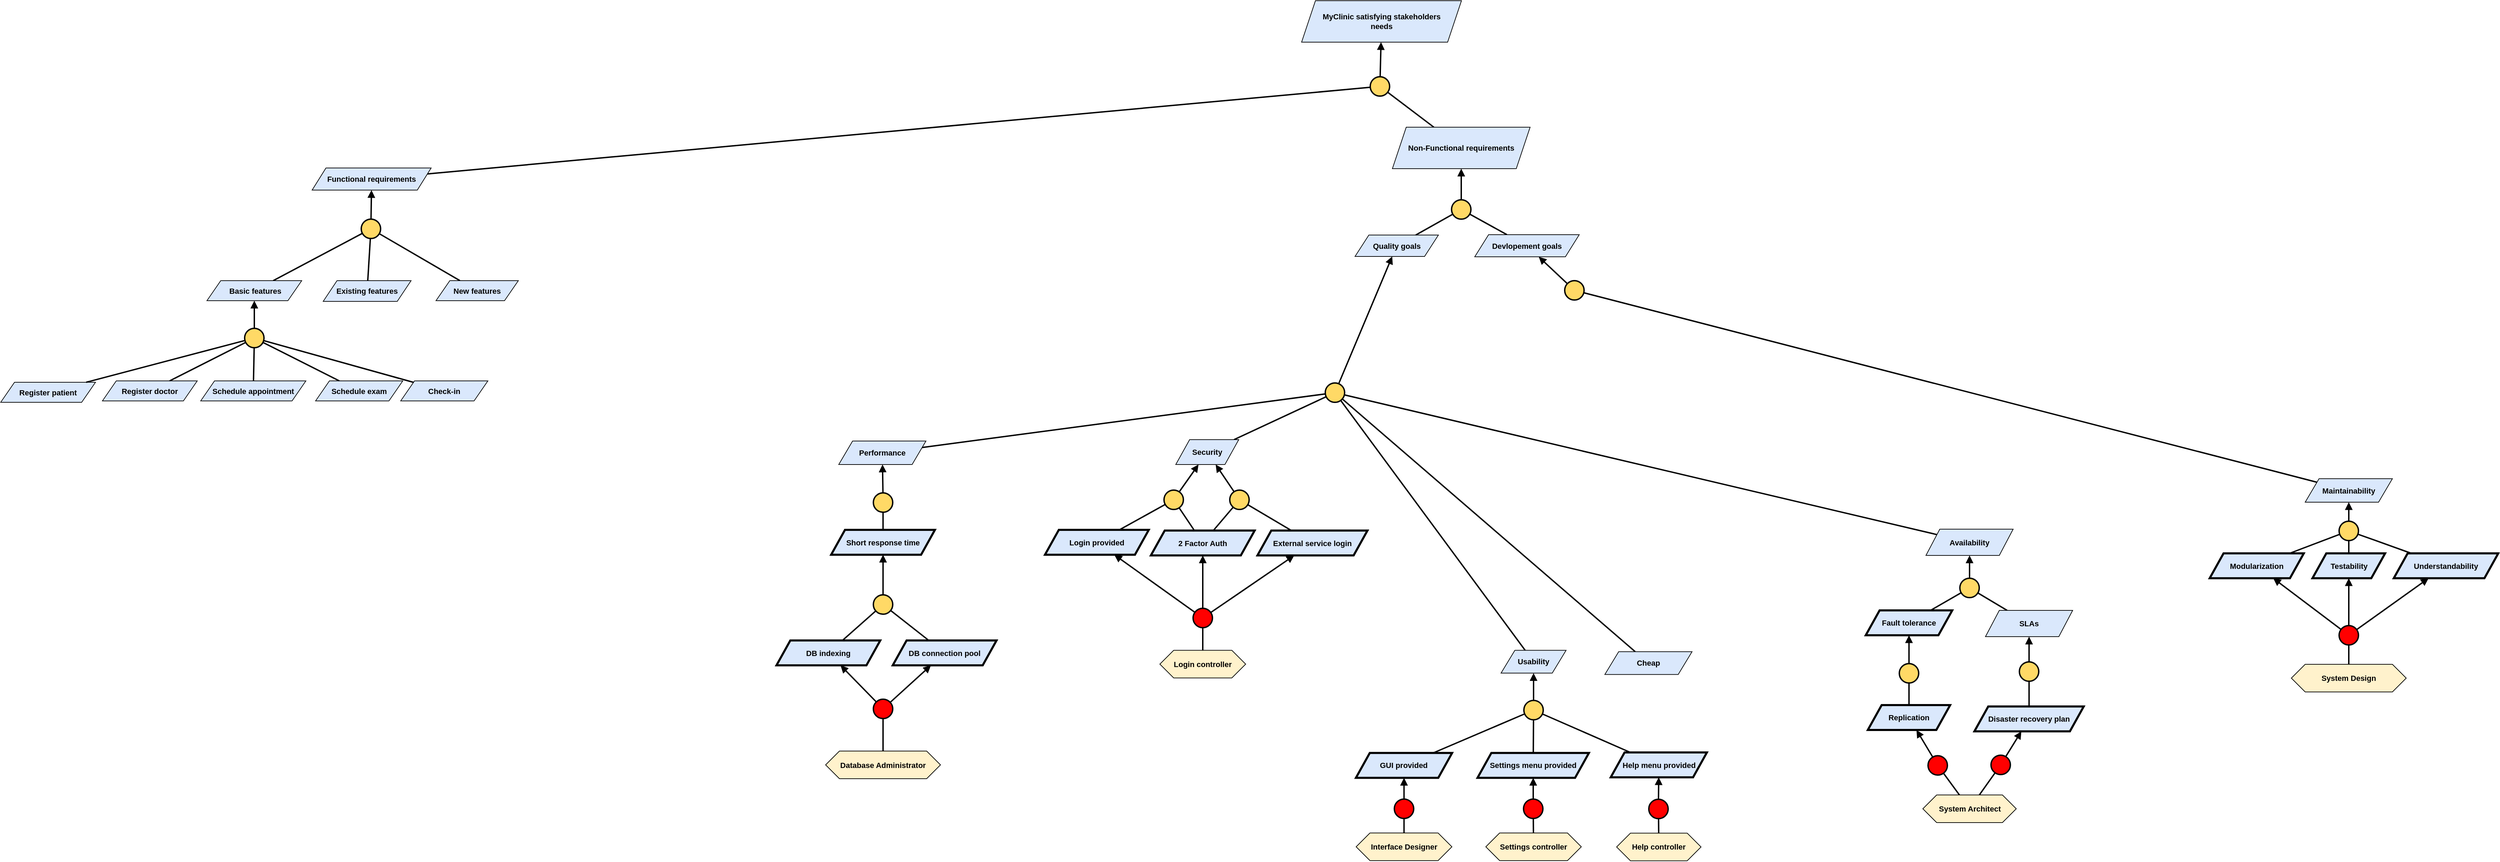 <mxfile version="24.2.5" type="github">
  <diagram name="Page-1" id="boOQu0blXiEXMvREqvY-">
    <mxGraphModel dx="5597" dy="2046" grid="0" gridSize="10" guides="1" tooltips="1" connect="1" arrows="1" fold="1" page="0" pageScale="1" pageWidth="827" pageHeight="1169" math="0" shadow="0">
      <root>
        <mxCell id="0" />
        <mxCell id="1" parent="0" />
        <mxCell id="hhZgl5cuM9jdRTXyqVL1-1" value="&lt;b&gt;MyClinic satisfying stakeholders&lt;/b&gt;&lt;div&gt;&lt;b&gt;needs&lt;/b&gt;&lt;/div&gt;" style="shape=parallelogram;perimeter=parallelogramPerimeter;whiteSpace=wrap;html=1;fixedSize=1;fillColor=#dae8fc;strokeColor=#000000;fontFamily=Helvetica;fontSize=11;fontColor=default;labelBackgroundColor=none;" vertex="1" parent="1">
          <mxGeometry x="-91.19" y="225" width="231" height="60" as="geometry" />
        </mxCell>
        <mxCell id="hhZgl5cuM9jdRTXyqVL1-2" style="edgeStyle=none;rounded=0;orthogonalLoop=1;jettySize=auto;html=1;strokeColor=default;strokeWidth=2;align=center;verticalAlign=middle;fontFamily=Helvetica;fontSize=11;fontColor=default;labelBackgroundColor=default;endArrow=none;endFill=0;" edge="1" parent="1" source="hhZgl5cuM9jdRTXyqVL1-7" target="hhZgl5cuM9jdRTXyqVL1-3">
          <mxGeometry relative="1" as="geometry">
            <mxPoint x="109.101" y="403" as="sourcePoint" />
          </mxGeometry>
        </mxCell>
        <mxCell id="hhZgl5cuM9jdRTXyqVL1-3" value="" style="ellipse;whiteSpace=wrap;html=1;aspect=fixed;fillColor=#FFD966;strokeWidth=2;fontFamily=Helvetica;fontSize=11;fontColor=default;labelBackgroundColor=default;" vertex="1" parent="1">
          <mxGeometry x="8.0" y="335" width="28" height="28" as="geometry" />
        </mxCell>
        <mxCell id="hhZgl5cuM9jdRTXyqVL1-4" value="" style="endArrow=block;html=1;rounded=0;endFill=1;strokeWidth=2;strokeColor=default;align=center;verticalAlign=middle;fontFamily=Helvetica;fontSize=11;fontColor=default;labelBackgroundColor=default;" edge="1" parent="1" source="hhZgl5cuM9jdRTXyqVL1-3" target="hhZgl5cuM9jdRTXyqVL1-1">
          <mxGeometry width="50" height="50" relative="1" as="geometry">
            <mxPoint x="26.305" y="340.972" as="sourcePoint" />
            <mxPoint x="8.731" y="290.0" as="targetPoint" />
          </mxGeometry>
        </mxCell>
        <mxCell id="hhZgl5cuM9jdRTXyqVL1-5" value="" style="endArrow=none;html=1;rounded=0;strokeWidth=2;strokeColor=default;align=center;verticalAlign=middle;fontFamily=Helvetica;fontSize=11;fontColor=default;labelBackgroundColor=default;" edge="1" parent="1" source="hhZgl5cuM9jdRTXyqVL1-6" target="hhZgl5cuM9jdRTXyqVL1-3">
          <mxGeometry width="50" height="50" relative="1" as="geometry">
            <mxPoint x="-85.021" y="403" as="sourcePoint" />
            <mxPoint x="50.31" y="339" as="targetPoint" />
          </mxGeometry>
        </mxCell>
        <mxCell id="hhZgl5cuM9jdRTXyqVL1-6" value="&lt;b&gt;Functional requirements&lt;/b&gt;" style="shape=parallelogram;perimeter=parallelogramPerimeter;whiteSpace=wrap;html=1;fixedSize=1;fillColor=#dae8fc;strokeColor=#000000;fontFamily=Helvetica;fontSize=11;fontColor=default;labelBackgroundColor=none;" vertex="1" parent="1">
          <mxGeometry x="-1521" y="467" width="172" height="32" as="geometry" />
        </mxCell>
        <mxCell id="hhZgl5cuM9jdRTXyqVL1-7" value="&lt;b&gt;Non-Functional requirements&lt;/b&gt;" style="shape=parallelogram;perimeter=parallelogramPerimeter;whiteSpace=wrap;html=1;fixedSize=1;fillColor=#dae8fc;strokeColor=#000000;fontFamily=Helvetica;fontSize=11;fontColor=default;labelBackgroundColor=none;" vertex="1" parent="1">
          <mxGeometry x="40" y="408" width="199" height="60" as="geometry" />
        </mxCell>
        <mxCell id="hhZgl5cuM9jdRTXyqVL1-8" style="edgeStyle=none;rounded=0;orthogonalLoop=1;jettySize=auto;html=1;strokeColor=default;strokeWidth=2;align=center;verticalAlign=middle;fontFamily=Helvetica;fontSize=11;fontColor=default;labelBackgroundColor=default;endArrow=none;endFill=0;" edge="1" parent="1" source="hhZgl5cuM9jdRTXyqVL1-9" target="hhZgl5cuM9jdRTXyqVL1-16">
          <mxGeometry relative="1" as="geometry" />
        </mxCell>
        <mxCell id="hhZgl5cuM9jdRTXyqVL1-9" value="&lt;b&gt;Security&lt;/b&gt;" style="shape=parallelogram;perimeter=parallelogramPerimeter;whiteSpace=wrap;html=1;fixedSize=1;fillColor=#dae8fc;strokeColor=#000000;fontFamily=Helvetica;fontSize=11;fontColor=default;labelBackgroundColor=none;" vertex="1" parent="1">
          <mxGeometry x="-273" y="860" width="91" height="36" as="geometry" />
        </mxCell>
        <mxCell id="hhZgl5cuM9jdRTXyqVL1-10" style="edgeStyle=none;rounded=0;orthogonalLoop=1;jettySize=auto;html=1;strokeColor=default;strokeWidth=2;align=center;verticalAlign=middle;fontFamily=Helvetica;fontSize=11;fontColor=default;labelBackgroundColor=default;endArrow=none;endFill=0;" edge="1" parent="1" source="hhZgl5cuM9jdRTXyqVL1-11" target="hhZgl5cuM9jdRTXyqVL1-16">
          <mxGeometry relative="1" as="geometry" />
        </mxCell>
        <mxCell id="hhZgl5cuM9jdRTXyqVL1-11" value="&lt;b&gt;Performance&lt;/b&gt;" style="shape=parallelogram;perimeter=parallelogramPerimeter;whiteSpace=wrap;html=1;fixedSize=1;fillColor=#dae8fc;strokeColor=#000000;fontFamily=Helvetica;fontSize=11;fontColor=default;labelBackgroundColor=none;" vertex="1" parent="1">
          <mxGeometry x="-760" y="862" width="126" height="34" as="geometry" />
        </mxCell>
        <mxCell id="hhZgl5cuM9jdRTXyqVL1-12" style="edgeStyle=none;rounded=0;orthogonalLoop=1;jettySize=auto;html=1;strokeColor=default;strokeWidth=2;align=center;verticalAlign=middle;fontFamily=Helvetica;fontSize=11;fontColor=default;labelBackgroundColor=default;endArrow=none;endFill=0;" edge="1" parent="1" source="hhZgl5cuM9jdRTXyqVL1-13" target="hhZgl5cuM9jdRTXyqVL1-16">
          <mxGeometry relative="1" as="geometry" />
        </mxCell>
        <mxCell id="hhZgl5cuM9jdRTXyqVL1-13" value="&lt;b&gt;Usability&lt;/b&gt;" style="shape=parallelogram;perimeter=parallelogramPerimeter;whiteSpace=wrap;html=1;fixedSize=1;fillColor=#dae8fc;strokeColor=#000000;fontFamily=Helvetica;fontSize=11;fontColor=default;labelBackgroundColor=none;" vertex="1" parent="1">
          <mxGeometry x="197" y="1164.75" width="94" height="33" as="geometry" />
        </mxCell>
        <mxCell id="hhZgl5cuM9jdRTXyqVL1-14" value="&lt;b&gt;Availability&lt;/b&gt;" style="shape=parallelogram;perimeter=parallelogramPerimeter;whiteSpace=wrap;html=1;fixedSize=1;fillColor=#dae8fc;strokeColor=#000000;fontFamily=Helvetica;fontSize=11;fontColor=default;labelBackgroundColor=none;" vertex="1" parent="1">
          <mxGeometry x="811" y="989.5" width="126" height="38" as="geometry" />
        </mxCell>
        <mxCell id="hhZgl5cuM9jdRTXyqVL1-15" style="edgeStyle=none;rounded=0;orthogonalLoop=1;jettySize=auto;html=1;strokeColor=default;strokeWidth=2;align=center;verticalAlign=middle;fontFamily=Helvetica;fontSize=11;fontColor=default;labelBackgroundColor=default;endArrow=none;endFill=0;" edge="1" parent="1" source="hhZgl5cuM9jdRTXyqVL1-16" target="hhZgl5cuM9jdRTXyqVL1-61">
          <mxGeometry relative="1" as="geometry" />
        </mxCell>
        <mxCell id="hhZgl5cuM9jdRTXyqVL1-16" value="" style="ellipse;whiteSpace=wrap;html=1;aspect=fixed;fillColor=#FFD966;strokeWidth=2;fontFamily=Helvetica;fontSize=11;fontColor=default;labelBackgroundColor=default;" vertex="1" parent="1">
          <mxGeometry x="-57" y="778" width="28" height="28" as="geometry" />
        </mxCell>
        <mxCell id="hhZgl5cuM9jdRTXyqVL1-17" value="" style="endArrow=block;html=1;rounded=0;endFill=1;strokeWidth=2;strokeColor=default;align=center;verticalAlign=middle;fontFamily=Helvetica;fontSize=11;fontColor=default;labelBackgroundColor=default;" edge="1" parent="1" source="hhZgl5cuM9jdRTXyqVL1-16" target="hhZgl5cuM9jdRTXyqVL1-19">
          <mxGeometry width="50" height="50" relative="1" as="geometry">
            <mxPoint x="-40.005" y="839.972" as="sourcePoint" />
            <mxPoint x="-40.481" y="715" as="targetPoint" />
          </mxGeometry>
        </mxCell>
        <mxCell id="hhZgl5cuM9jdRTXyqVL1-18" value="" style="endArrow=none;html=1;rounded=0;strokeWidth=2;strokeColor=default;align=center;verticalAlign=middle;fontFamily=Helvetica;fontSize=11;fontColor=default;labelBackgroundColor=default;" edge="1" parent="1" source="hhZgl5cuM9jdRTXyqVL1-14" target="hhZgl5cuM9jdRTXyqVL1-16">
          <mxGeometry width="50" height="50" relative="1" as="geometry">
            <mxPoint x="-238" y="826" as="sourcePoint" />
            <mxPoint x="-16" y="838" as="targetPoint" />
            <Array as="points" />
          </mxGeometry>
        </mxCell>
        <mxCell id="hhZgl5cuM9jdRTXyqVL1-19" value="&lt;b&gt;Quality goals&lt;/b&gt;" style="shape=parallelogram;perimeter=parallelogramPerimeter;whiteSpace=wrap;html=1;fixedSize=1;fillColor=#dae8fc;strokeColor=#000000;fontFamily=Helvetica;fontSize=11;fontColor=default;labelBackgroundColor=none;" vertex="1" parent="1">
          <mxGeometry x="-14" y="564" width="120.5" height="31" as="geometry" />
        </mxCell>
        <mxCell id="hhZgl5cuM9jdRTXyqVL1-20" style="edgeStyle=none;rounded=0;orthogonalLoop=1;jettySize=auto;html=1;strokeColor=default;strokeWidth=2;align=center;verticalAlign=middle;fontFamily=Helvetica;fontSize=11;fontColor=default;labelBackgroundColor=default;endArrow=none;endFill=0;" edge="1" parent="1" source="hhZgl5cuM9jdRTXyqVL1-21" target="hhZgl5cuM9jdRTXyqVL1-24">
          <mxGeometry relative="1" as="geometry" />
        </mxCell>
        <mxCell id="hhZgl5cuM9jdRTXyqVL1-21" value="" style="ellipse;whiteSpace=wrap;html=1;aspect=fixed;fillColor=#FFD966;strokeWidth=2;fontFamily=Helvetica;fontSize=11;fontColor=default;labelBackgroundColor=default;" vertex="1" parent="1">
          <mxGeometry x="125.5" y="513" width="28" height="28" as="geometry" />
        </mxCell>
        <mxCell id="hhZgl5cuM9jdRTXyqVL1-22" value="" style="endArrow=block;html=1;rounded=0;endFill=1;strokeWidth=2;strokeColor=default;align=center;verticalAlign=middle;fontFamily=Helvetica;fontSize=11;fontColor=default;labelBackgroundColor=default;" edge="1" parent="1" source="hhZgl5cuM9jdRTXyqVL1-21" target="hhZgl5cuM9jdRTXyqVL1-7">
          <mxGeometry width="50" height="50" relative="1" as="geometry">
            <mxPoint x="159.995" y="569.972" as="sourcePoint" />
            <mxPoint x="156" y="525" as="targetPoint" />
          </mxGeometry>
        </mxCell>
        <mxCell id="hhZgl5cuM9jdRTXyqVL1-23" value="" style="endArrow=none;html=1;rounded=0;strokeWidth=2;strokeColor=default;align=center;verticalAlign=middle;fontFamily=Helvetica;fontSize=11;fontColor=default;labelBackgroundColor=default;" edge="1" parent="1" source="hhZgl5cuM9jdRTXyqVL1-19" target="hhZgl5cuM9jdRTXyqVL1-21">
          <mxGeometry width="50" height="50" relative="1" as="geometry">
            <mxPoint x="159" y="632" as="sourcePoint" />
            <mxPoint x="184" y="568" as="targetPoint" />
          </mxGeometry>
        </mxCell>
        <mxCell id="hhZgl5cuM9jdRTXyqVL1-24" value="&lt;b&gt;Devlopement goals&lt;/b&gt;" style="shape=parallelogram;perimeter=parallelogramPerimeter;whiteSpace=wrap;html=1;fixedSize=1;fillColor=#dae8fc;strokeColor=#000000;fontFamily=Helvetica;fontSize=11;fontColor=default;labelBackgroundColor=none;" vertex="1" parent="1">
          <mxGeometry x="159" y="563.5" width="151" height="32" as="geometry" />
        </mxCell>
        <mxCell id="hhZgl5cuM9jdRTXyqVL1-25" style="edgeStyle=none;rounded=0;orthogonalLoop=1;jettySize=auto;html=1;strokeColor=default;strokeWidth=2;align=center;verticalAlign=middle;fontFamily=Helvetica;fontSize=11;fontColor=default;labelBackgroundColor=default;endArrow=none;endFill=0;" edge="1" parent="1" source="hhZgl5cuM9jdRTXyqVL1-27" target="hhZgl5cuM9jdRTXyqVL1-31">
          <mxGeometry relative="1" as="geometry" />
        </mxCell>
        <mxCell id="hhZgl5cuM9jdRTXyqVL1-26" style="edgeStyle=none;rounded=0;orthogonalLoop=1;jettySize=auto;html=1;strokeColor=default;strokeWidth=2;align=center;verticalAlign=middle;fontFamily=Helvetica;fontSize=11;fontColor=default;labelBackgroundColor=default;endArrow=none;endFill=0;" edge="1" parent="1" source="hhZgl5cuM9jdRTXyqVL1-27" target="hhZgl5cuM9jdRTXyqVL1-32">
          <mxGeometry relative="1" as="geometry" />
        </mxCell>
        <mxCell id="hhZgl5cuM9jdRTXyqVL1-27" value="" style="ellipse;whiteSpace=wrap;html=1;aspect=fixed;fillColor=#FFD966;strokeWidth=2;fontFamily=Helvetica;fontSize=11;fontColor=default;labelBackgroundColor=default;" vertex="1" parent="1">
          <mxGeometry x="-1450" y="541" width="28" height="28" as="geometry" />
        </mxCell>
        <mxCell id="hhZgl5cuM9jdRTXyqVL1-28" value="" style="endArrow=block;html=1;rounded=0;endFill=1;strokeWidth=2;strokeColor=default;align=center;verticalAlign=middle;fontFamily=Helvetica;fontSize=11;fontColor=default;labelBackgroundColor=default;" edge="1" parent="1" source="hhZgl5cuM9jdRTXyqVL1-27" target="hhZgl5cuM9jdRTXyqVL1-6">
          <mxGeometry width="50" height="50" relative="1" as="geometry">
            <mxPoint x="-1290.035" y="728.972" as="sourcePoint" />
            <mxPoint x="-1648.999" y="620" as="targetPoint" />
          </mxGeometry>
        </mxCell>
        <mxCell id="hhZgl5cuM9jdRTXyqVL1-29" value="" style="endArrow=none;html=1;rounded=0;strokeWidth=2;strokeColor=default;align=center;verticalAlign=middle;fontFamily=Helvetica;fontSize=11;fontColor=default;labelBackgroundColor=default;" edge="1" parent="1" source="hhZgl5cuM9jdRTXyqVL1-30" target="hhZgl5cuM9jdRTXyqVL1-27">
          <mxGeometry width="50" height="50" relative="1" as="geometry">
            <mxPoint x="-1292.03" y="706" as="sourcePoint" />
            <mxPoint x="-1267.03" y="642" as="targetPoint" />
          </mxGeometry>
        </mxCell>
        <mxCell id="hhZgl5cuM9jdRTXyqVL1-30" value="&lt;b&gt;&amp;nbsp;Basic features&lt;/b&gt;" style="shape=parallelogram;perimeter=parallelogramPerimeter;whiteSpace=wrap;html=1;fixedSize=1;fillColor=#dae8fc;strokeColor=#000000;fontFamily=Helvetica;fontSize=11;fontColor=default;labelBackgroundColor=none;" vertex="1" parent="1">
          <mxGeometry x="-1673" y="630" width="137" height="29" as="geometry" />
        </mxCell>
        <mxCell id="hhZgl5cuM9jdRTXyqVL1-31" value="&lt;b&gt;Existing&amp;nbsp;&lt;/b&gt;&lt;b&gt;features&lt;/b&gt;" style="shape=parallelogram;perimeter=parallelogramPerimeter;whiteSpace=wrap;html=1;fixedSize=1;fillColor=#dae8fc;strokeColor=#000000;fontFamily=Helvetica;fontSize=11;fontColor=default;labelBackgroundColor=none;" vertex="1" parent="1">
          <mxGeometry x="-1505" y="630" width="127" height="30" as="geometry" />
        </mxCell>
        <mxCell id="hhZgl5cuM9jdRTXyqVL1-32" value="&lt;b&gt;New&amp;nbsp;&lt;/b&gt;&lt;b&gt;features&lt;/b&gt;" style="shape=parallelogram;perimeter=parallelogramPerimeter;whiteSpace=wrap;html=1;fixedSize=1;fillColor=#dae8fc;strokeColor=#000000;fontFamily=Helvetica;fontSize=11;fontColor=default;labelBackgroundColor=none;" vertex="1" parent="1">
          <mxGeometry x="-1342" y="630" width="119" height="29" as="geometry" />
        </mxCell>
        <mxCell id="hhZgl5cuM9jdRTXyqVL1-33" value="&lt;b&gt;Fault tolerance&lt;/b&gt;" style="shape=parallelogram;perimeter=parallelogramPerimeter;whiteSpace=wrap;html=1;fixedSize=1;fillColor=#dae8fc;strokeColor=#000000;strokeWidth=3;fontFamily=Helvetica;fontSize=11;fontColor=default;labelBackgroundColor=none;" vertex="1" parent="1">
          <mxGeometry x="724" y="1107" width="125" height="36" as="geometry" />
        </mxCell>
        <mxCell id="hhZgl5cuM9jdRTXyqVL1-34" style="edgeStyle=none;rounded=0;orthogonalLoop=1;jettySize=auto;html=1;strokeColor=default;strokeWidth=2;align=center;verticalAlign=middle;fontFamily=Helvetica;fontSize=11;fontColor=default;labelBackgroundColor=default;endArrow=none;endFill=0;" edge="1" parent="1" source="hhZgl5cuM9jdRTXyqVL1-35" target="hhZgl5cuM9jdRTXyqVL1-95">
          <mxGeometry relative="1" as="geometry" />
        </mxCell>
        <mxCell id="hhZgl5cuM9jdRTXyqVL1-35" value="" style="ellipse;whiteSpace=wrap;html=1;aspect=fixed;fillColor=#FFD966;strokeWidth=2;fontFamily=Helvetica;fontSize=11;fontColor=default;labelBackgroundColor=default;" vertex="1" parent="1">
          <mxGeometry x="860" y="1060.5" width="28" height="28" as="geometry" />
        </mxCell>
        <mxCell id="hhZgl5cuM9jdRTXyqVL1-36" value="" style="endArrow=block;html=1;rounded=0;endFill=1;strokeWidth=2;strokeColor=default;align=center;verticalAlign=middle;fontFamily=Helvetica;fontSize=11;fontColor=default;labelBackgroundColor=default;" edge="1" parent="1" source="hhZgl5cuM9jdRTXyqVL1-35" target="hhZgl5cuM9jdRTXyqVL1-14">
          <mxGeometry width="50" height="50" relative="1" as="geometry">
            <mxPoint x="868.495" y="1133.472" as="sourcePoint" />
            <mxPoint x="814.5" y="1024.5" as="targetPoint" />
          </mxGeometry>
        </mxCell>
        <mxCell id="hhZgl5cuM9jdRTXyqVL1-37" value="" style="endArrow=none;html=1;rounded=0;strokeWidth=2;strokeColor=default;align=center;verticalAlign=middle;fontFamily=Helvetica;fontSize=11;fontColor=default;labelBackgroundColor=default;" edge="1" parent="1" source="hhZgl5cuM9jdRTXyqVL1-33" target="hhZgl5cuM9jdRTXyqVL1-35">
          <mxGeometry width="50" height="50" relative="1" as="geometry">
            <mxPoint x="877.5" y="1195.5" as="sourcePoint" />
            <mxPoint x="902.5" y="1131.5" as="targetPoint" />
          </mxGeometry>
        </mxCell>
        <mxCell id="hhZgl5cuM9jdRTXyqVL1-38" value="&lt;b&gt;GUI provided&lt;/b&gt;" style="shape=parallelogram;perimeter=parallelogramPerimeter;whiteSpace=wrap;html=1;fixedSize=1;fillColor=#dae8fc;strokeColor=#000000;strokeWidth=3;fontFamily=Helvetica;fontSize=11;fontColor=default;labelBackgroundColor=none;" vertex="1" parent="1">
          <mxGeometry x="-12.69" y="1313.25" width="139" height="36" as="geometry" />
        </mxCell>
        <mxCell id="hhZgl5cuM9jdRTXyqVL1-39" style="edgeStyle=none;rounded=0;orthogonalLoop=1;jettySize=auto;html=1;strokeColor=default;strokeWidth=2;align=center;verticalAlign=middle;fontFamily=Helvetica;fontSize=11;fontColor=default;labelBackgroundColor=default;endArrow=none;endFill=0;" edge="1" parent="1" source="hhZgl5cuM9jdRTXyqVL1-40" target="hhZgl5cuM9jdRTXyqVL1-43">
          <mxGeometry relative="1" as="geometry" />
        </mxCell>
        <mxCell id="hhZgl5cuM9jdRTXyqVL1-40" value="" style="ellipse;whiteSpace=wrap;html=1;aspect=fixed;fillColor=#FFD966;strokeWidth=2;fontFamily=Helvetica;fontSize=11;fontColor=default;labelBackgroundColor=default;" vertex="1" parent="1">
          <mxGeometry x="230" y="1237.25" width="28" height="28" as="geometry" />
        </mxCell>
        <mxCell id="hhZgl5cuM9jdRTXyqVL1-41" value="" style="endArrow=block;html=1;rounded=0;endFill=1;strokeWidth=2;strokeColor=default;align=center;verticalAlign=middle;fontFamily=Helvetica;fontSize=11;fontColor=default;labelBackgroundColor=default;" edge="1" parent="1" source="hhZgl5cuM9jdRTXyqVL1-40" target="hhZgl5cuM9jdRTXyqVL1-13">
          <mxGeometry width="50" height="50" relative="1" as="geometry">
            <mxPoint x="291.995" y="1328.222" as="sourcePoint" />
            <mxPoint x="251.0" y="1197.75" as="targetPoint" />
          </mxGeometry>
        </mxCell>
        <mxCell id="hhZgl5cuM9jdRTXyqVL1-42" value="" style="endArrow=none;html=1;rounded=0;strokeWidth=2;strokeColor=default;align=center;verticalAlign=middle;fontFamily=Helvetica;fontSize=11;fontColor=default;labelBackgroundColor=default;" edge="1" parent="1" source="hhZgl5cuM9jdRTXyqVL1-38" target="hhZgl5cuM9jdRTXyqVL1-40">
          <mxGeometry width="50" height="50" relative="1" as="geometry">
            <mxPoint x="310" y="1390.25" as="sourcePoint" />
            <mxPoint x="335" y="1326.25" as="targetPoint" />
          </mxGeometry>
        </mxCell>
        <mxCell id="hhZgl5cuM9jdRTXyqVL1-43" value="&lt;b&gt;Help menu provided&lt;/b&gt;" style="shape=parallelogram;perimeter=parallelogramPerimeter;whiteSpace=wrap;html=1;fixedSize=1;fillColor=#dae8fc;strokeColor=#000000;strokeWidth=3;fontFamily=Helvetica;fontSize=11;fontColor=default;labelBackgroundColor=none;" vertex="1" parent="1">
          <mxGeometry x="355.5" y="1312.5" width="139" height="36" as="geometry" />
        </mxCell>
        <mxCell id="hhZgl5cuM9jdRTXyqVL1-44" value="&lt;div&gt;&lt;b&gt;Interface Designer&lt;/b&gt;&lt;/div&gt;" style="shape=hexagon;perimeter=hexagonPerimeter2;whiteSpace=wrap;html=1;fixedSize=1;fillColor=#FFF2CC;fontFamily=Helvetica;fontSize=11;fontColor=default;labelBackgroundColor=none;" vertex="1" parent="1">
          <mxGeometry x="-12.38" y="1429" width="138.38" height="40" as="geometry" />
        </mxCell>
        <mxCell id="hhZgl5cuM9jdRTXyqVL1-45" value="" style="ellipse;whiteSpace=wrap;html=1;aspect=fixed;fillColor=#FF0000;strokeWidth=2;fontFamily=Helvetica;fontSize=11;fontColor=default;labelBackgroundColor=default;" vertex="1" parent="1">
          <mxGeometry x="42.81" y="1380" width="28" height="28" as="geometry" />
        </mxCell>
        <mxCell id="hhZgl5cuM9jdRTXyqVL1-46" value="" style="endArrow=block;html=1;rounded=0;endFill=1;strokeWidth=2;strokeColor=default;align=center;verticalAlign=middle;fontFamily=Helvetica;fontSize=11;fontColor=default;labelBackgroundColor=default;" edge="1" parent="1" source="hhZgl5cuM9jdRTXyqVL1-45" target="hhZgl5cuM9jdRTXyqVL1-38">
          <mxGeometry width="50" height="50" relative="1" as="geometry">
            <mxPoint x="236.455" y="1400.222" as="sourcePoint" />
            <mxPoint x="197.001" y="1352.25" as="targetPoint" />
          </mxGeometry>
        </mxCell>
        <mxCell id="hhZgl5cuM9jdRTXyqVL1-47" value="" style="endArrow=none;html=1;rounded=0;strokeWidth=2;strokeColor=default;align=center;verticalAlign=middle;fontFamily=Helvetica;fontSize=11;fontColor=default;labelBackgroundColor=default;" edge="1" parent="1" source="hhZgl5cuM9jdRTXyqVL1-44" target="hhZgl5cuM9jdRTXyqVL1-45">
          <mxGeometry width="50" height="50" relative="1" as="geometry">
            <mxPoint x="222.77" y="1462.25" as="sourcePoint" />
            <mxPoint x="247.77" y="1398.25" as="targetPoint" />
          </mxGeometry>
        </mxCell>
        <mxCell id="hhZgl5cuM9jdRTXyqVL1-48" value="&lt;b&gt;Short response time&lt;/b&gt;" style="shape=parallelogram;perimeter=parallelogramPerimeter;whiteSpace=wrap;html=1;fixedSize=1;fillColor=#dae8fc;strokeColor=#000000;strokeWidth=3;fontFamily=Helvetica;fontSize=11;fontColor=default;labelBackgroundColor=none;" vertex="1" parent="1">
          <mxGeometry x="-771" y="990.5" width="150" height="36" as="geometry" />
        </mxCell>
        <mxCell id="hhZgl5cuM9jdRTXyqVL1-49" value="" style="ellipse;whiteSpace=wrap;html=1;aspect=fixed;fillColor=#FFD966;strokeWidth=2;fontFamily=Helvetica;fontSize=11;fontColor=default;labelBackgroundColor=default;" vertex="1" parent="1">
          <mxGeometry x="-710" y="937" width="28" height="28" as="geometry" />
        </mxCell>
        <mxCell id="hhZgl5cuM9jdRTXyqVL1-50" value="" style="endArrow=block;html=1;rounded=0;endFill=1;strokeWidth=2;strokeColor=default;align=center;verticalAlign=middle;fontFamily=Helvetica;fontSize=11;fontColor=default;labelBackgroundColor=default;" edge="1" parent="1" source="hhZgl5cuM9jdRTXyqVL1-49" target="hhZgl5cuM9jdRTXyqVL1-11">
          <mxGeometry width="50" height="50" relative="1" as="geometry">
            <mxPoint x="-656.005" y="929.972" as="sourcePoint" />
            <mxPoint x="-660" y="885" as="targetPoint" />
          </mxGeometry>
        </mxCell>
        <mxCell id="hhZgl5cuM9jdRTXyqVL1-51" value="" style="endArrow=none;html=1;rounded=0;strokeWidth=2;strokeColor=default;align=center;verticalAlign=middle;fontFamily=Helvetica;fontSize=11;fontColor=default;labelBackgroundColor=default;" edge="1" parent="1" source="hhZgl5cuM9jdRTXyqVL1-48" target="hhZgl5cuM9jdRTXyqVL1-49">
          <mxGeometry width="50" height="50" relative="1" as="geometry">
            <mxPoint x="-657" y="992" as="sourcePoint" />
            <mxPoint x="-632" y="928" as="targetPoint" />
          </mxGeometry>
        </mxCell>
        <mxCell id="hhZgl5cuM9jdRTXyqVL1-52" value="&lt;b&gt;DB indexing&lt;/b&gt;" style="shape=parallelogram;perimeter=parallelogramPerimeter;whiteSpace=wrap;html=1;fixedSize=1;fillColor=#dae8fc;strokeColor=#000000;strokeWidth=3;fontFamily=Helvetica;fontSize=11;fontColor=default;labelBackgroundColor=none;" vertex="1" parent="1">
          <mxGeometry x="-850" y="1150.5" width="150" height="36" as="geometry" />
        </mxCell>
        <mxCell id="hhZgl5cuM9jdRTXyqVL1-53" value="" style="ellipse;whiteSpace=wrap;html=1;aspect=fixed;fillColor=#FFD966;strokeWidth=2;fontFamily=Helvetica;fontSize=11;fontColor=default;labelBackgroundColor=default;" vertex="1" parent="1">
          <mxGeometry x="-710" y="1084.5" width="28" height="28" as="geometry" />
        </mxCell>
        <mxCell id="hhZgl5cuM9jdRTXyqVL1-54" value="" style="endArrow=none;html=1;rounded=0;strokeWidth=2;strokeColor=default;align=center;verticalAlign=middle;fontFamily=Helvetica;fontSize=11;fontColor=default;labelBackgroundColor=default;" edge="1" parent="1" source="hhZgl5cuM9jdRTXyqVL1-52" target="hhZgl5cuM9jdRTXyqVL1-53">
          <mxGeometry width="50" height="50" relative="1" as="geometry">
            <mxPoint x="-699" y="1143.5" as="sourcePoint" />
            <mxPoint x="-674" y="1079.5" as="targetPoint" />
          </mxGeometry>
        </mxCell>
        <mxCell id="hhZgl5cuM9jdRTXyqVL1-55" style="edgeStyle=none;rounded=0;orthogonalLoop=1;jettySize=auto;html=1;strokeColor=default;strokeWidth=2;align=center;verticalAlign=middle;fontFamily=Helvetica;fontSize=11;fontColor=default;labelBackgroundColor=default;endArrow=none;endFill=0;" edge="1" parent="1" source="hhZgl5cuM9jdRTXyqVL1-56" target="hhZgl5cuM9jdRTXyqVL1-53">
          <mxGeometry relative="1" as="geometry" />
        </mxCell>
        <mxCell id="hhZgl5cuM9jdRTXyqVL1-56" value="&lt;b&gt;DB connection pool&lt;/b&gt;" style="shape=parallelogram;perimeter=parallelogramPerimeter;whiteSpace=wrap;html=1;fixedSize=1;fillColor=#dae8fc;strokeColor=#000000;strokeWidth=3;fontFamily=Helvetica;fontSize=11;fontColor=default;labelBackgroundColor=none;" vertex="1" parent="1">
          <mxGeometry x="-682" y="1150.5" width="150" height="36" as="geometry" />
        </mxCell>
        <mxCell id="hhZgl5cuM9jdRTXyqVL1-57" value="" style="ellipse;whiteSpace=wrap;html=1;aspect=fixed;fillColor=#FFD966;strokeWidth=2;fontFamily=Helvetica;fontSize=11;fontColor=default;labelBackgroundColor=default;" vertex="1" parent="1">
          <mxGeometry x="289" y="630" width="28" height="28" as="geometry" />
        </mxCell>
        <mxCell id="hhZgl5cuM9jdRTXyqVL1-58" value="" style="endArrow=block;html=1;rounded=0;endFill=1;strokeWidth=2;strokeColor=default;align=center;verticalAlign=middle;fontFamily=Helvetica;fontSize=11;fontColor=default;labelBackgroundColor=default;" edge="1" parent="1" source="hhZgl5cuM9jdRTXyqVL1-57" target="hhZgl5cuM9jdRTXyqVL1-24">
          <mxGeometry width="50" height="50" relative="1" as="geometry">
            <mxPoint x="484.995" y="757.972" as="sourcePoint" />
            <mxPoint x="481" y="713" as="targetPoint" />
          </mxGeometry>
        </mxCell>
        <mxCell id="hhZgl5cuM9jdRTXyqVL1-59" value="" style="endArrow=none;html=1;rounded=0;strokeWidth=2;strokeColor=default;align=center;verticalAlign=middle;fontFamily=Helvetica;fontSize=11;fontColor=default;labelBackgroundColor=default;" edge="1" parent="1" source="hhZgl5cuM9jdRTXyqVL1-60" target="hhZgl5cuM9jdRTXyqVL1-57">
          <mxGeometry width="50" height="50" relative="1" as="geometry">
            <mxPoint x="484" y="820" as="sourcePoint" />
            <mxPoint x="509" y="756" as="targetPoint" />
          </mxGeometry>
        </mxCell>
        <mxCell id="hhZgl5cuM9jdRTXyqVL1-60" value="&lt;b&gt;Maintainability&lt;/b&gt;" style="shape=parallelogram;perimeter=parallelogramPerimeter;whiteSpace=wrap;html=1;fixedSize=1;fillColor=#dae8fc;strokeColor=#000000;fontFamily=Helvetica;fontSize=11;fontColor=default;labelBackgroundColor=none;" vertex="1" parent="1">
          <mxGeometry x="1359" y="916.5" width="126" height="34" as="geometry" />
        </mxCell>
        <mxCell id="hhZgl5cuM9jdRTXyqVL1-61" value="&lt;b&gt;Cheap&lt;/b&gt;" style="shape=parallelogram;perimeter=parallelogramPerimeter;whiteSpace=wrap;html=1;fixedSize=1;fillColor=#dae8fc;strokeColor=#000000;fontFamily=Helvetica;fontSize=11;fontColor=default;labelBackgroundColor=none;" vertex="1" parent="1">
          <mxGeometry x="347" y="1166.75" width="126" height="33" as="geometry" />
        </mxCell>
        <mxCell id="hhZgl5cuM9jdRTXyqVL1-62" value="&lt;b&gt;Modularization&lt;/b&gt;" style="shape=parallelogram;perimeter=parallelogramPerimeter;whiteSpace=wrap;html=1;fixedSize=1;fillColor=#dae8fc;strokeColor=#000000;strokeWidth=3;fontFamily=Helvetica;fontSize=11;fontColor=default;labelBackgroundColor=none;" vertex="1" parent="1">
          <mxGeometry x="1221" y="1024.5" width="136" height="36" as="geometry" />
        </mxCell>
        <mxCell id="hhZgl5cuM9jdRTXyqVL1-63" style="edgeStyle=none;rounded=0;orthogonalLoop=1;jettySize=auto;html=1;strokeColor=default;strokeWidth=2;align=center;verticalAlign=middle;fontFamily=Helvetica;fontSize=11;fontColor=default;labelBackgroundColor=default;endArrow=none;endFill=0;" edge="1" parent="1" source="hhZgl5cuM9jdRTXyqVL1-64" target="hhZgl5cuM9jdRTXyqVL1-66">
          <mxGeometry relative="1" as="geometry" />
        </mxCell>
        <mxCell id="hhZgl5cuM9jdRTXyqVL1-64" value="&lt;b&gt;Testability&lt;/b&gt;" style="shape=parallelogram;perimeter=parallelogramPerimeter;whiteSpace=wrap;html=1;fixedSize=1;fillColor=#dae8fc;strokeColor=#000000;strokeWidth=3;fontFamily=Helvetica;fontSize=11;fontColor=default;labelBackgroundColor=none;" vertex="1" parent="1">
          <mxGeometry x="1369.5" y="1024.5" width="105" height="36" as="geometry" />
        </mxCell>
        <mxCell id="hhZgl5cuM9jdRTXyqVL1-65" style="edgeStyle=none;rounded=0;orthogonalLoop=1;jettySize=auto;html=1;strokeColor=default;strokeWidth=2;align=center;verticalAlign=middle;fontFamily=Helvetica;fontSize=11;fontColor=default;labelBackgroundColor=default;endArrow=none;endFill=0;" edge="1" parent="1" source="hhZgl5cuM9jdRTXyqVL1-66" target="hhZgl5cuM9jdRTXyqVL1-78">
          <mxGeometry relative="1" as="geometry" />
        </mxCell>
        <mxCell id="hhZgl5cuM9jdRTXyqVL1-66" value="" style="ellipse;whiteSpace=wrap;html=1;aspect=fixed;fillColor=#FFD966;strokeWidth=2;fontFamily=Helvetica;fontSize=11;fontColor=default;labelBackgroundColor=default;" vertex="1" parent="1">
          <mxGeometry x="1408" y="978" width="28" height="28" as="geometry" />
        </mxCell>
        <mxCell id="hhZgl5cuM9jdRTXyqVL1-67" value="" style="endArrow=block;html=1;rounded=0;endFill=1;strokeWidth=2;strokeColor=default;align=center;verticalAlign=middle;fontFamily=Helvetica;fontSize=11;fontColor=default;labelBackgroundColor=default;" edge="1" parent="1" source="hhZgl5cuM9jdRTXyqVL1-66" target="hhZgl5cuM9jdRTXyqVL1-60">
          <mxGeometry width="50" height="50" relative="1" as="geometry">
            <mxPoint x="1300.995" y="1015.472" as="sourcePoint" />
            <mxPoint x="1297" y="970.5" as="targetPoint" />
          </mxGeometry>
        </mxCell>
        <mxCell id="hhZgl5cuM9jdRTXyqVL1-68" value="" style="endArrow=none;html=1;rounded=0;strokeWidth=2;strokeColor=default;align=center;verticalAlign=middle;fontFamily=Helvetica;fontSize=11;fontColor=default;labelBackgroundColor=default;" edge="1" parent="1" source="hhZgl5cuM9jdRTXyqVL1-62" target="hhZgl5cuM9jdRTXyqVL1-66">
          <mxGeometry width="50" height="50" relative="1" as="geometry">
            <mxPoint x="1300" y="1077.5" as="sourcePoint" />
            <mxPoint x="1325" y="1013.5" as="targetPoint" />
          </mxGeometry>
        </mxCell>
        <mxCell id="hhZgl5cuM9jdRTXyqVL1-69" style="edgeStyle=none;rounded=0;orthogonalLoop=1;jettySize=auto;html=1;strokeColor=default;strokeWidth=2;align=center;verticalAlign=middle;fontFamily=Helvetica;fontSize=11;fontColor=default;labelBackgroundColor=default;endArrow=none;endFill=0;" edge="1" parent="1" source="hhZgl5cuM9jdRTXyqVL1-70" target="hhZgl5cuM9jdRTXyqVL1-40">
          <mxGeometry relative="1" as="geometry" />
        </mxCell>
        <mxCell id="hhZgl5cuM9jdRTXyqVL1-70" value="&lt;b&gt;Settings menu provided&lt;/b&gt;" style="shape=parallelogram;perimeter=parallelogramPerimeter;whiteSpace=wrap;html=1;fixedSize=1;fillColor=#dae8fc;strokeColor=#000000;strokeWidth=3;fontFamily=Helvetica;fontSize=11;fontColor=default;labelBackgroundColor=none;" vertex="1" parent="1">
          <mxGeometry x="163" y="1313.25" width="161" height="36" as="geometry" />
        </mxCell>
        <mxCell id="hhZgl5cuM9jdRTXyqVL1-71" value="" style="endArrow=block;html=1;rounded=0;endFill=1;strokeWidth=2;strokeColor=default;align=center;verticalAlign=middle;fontFamily=Helvetica;fontSize=11;fontColor=default;labelBackgroundColor=default;" edge="1" parent="1" source="hhZgl5cuM9jdRTXyqVL1-53" target="hhZgl5cuM9jdRTXyqVL1-48">
          <mxGeometry width="50" height="50" relative="1" as="geometry">
            <mxPoint x="-696.674" y="1074.016" as="sourcePoint" />
            <mxPoint x="-715" y="1064" as="targetPoint" />
          </mxGeometry>
        </mxCell>
        <mxCell id="hhZgl5cuM9jdRTXyqVL1-72" value="&lt;b&gt;Database Administrator&lt;/b&gt;" style="shape=hexagon;perimeter=hexagonPerimeter2;whiteSpace=wrap;html=1;fixedSize=1;fillColor=#FFF2CC;fontFamily=Helvetica;fontSize=11;fontColor=default;labelBackgroundColor=none;" vertex="1" parent="1">
          <mxGeometry x="-779" y="1310.5" width="166" height="40" as="geometry" />
        </mxCell>
        <mxCell id="hhZgl5cuM9jdRTXyqVL1-73" value="" style="ellipse;whiteSpace=wrap;html=1;aspect=fixed;fillColor=#FF0000;strokeWidth=2;fontFamily=Helvetica;fontSize=11;fontColor=default;labelBackgroundColor=default;" vertex="1" parent="1">
          <mxGeometry x="-710" y="1235.5" width="28" height="28" as="geometry" />
        </mxCell>
        <mxCell id="hhZgl5cuM9jdRTXyqVL1-74" value="" style="endArrow=none;html=1;rounded=0;strokeWidth=2;strokeColor=default;align=center;verticalAlign=middle;fontFamily=Helvetica;fontSize=11;fontColor=default;labelBackgroundColor=default;" edge="1" parent="1" source="hhZgl5cuM9jdRTXyqVL1-72" target="hhZgl5cuM9jdRTXyqVL1-73">
          <mxGeometry width="50" height="50" relative="1" as="geometry">
            <mxPoint x="-679.7" y="1302.5" as="sourcePoint" />
            <mxPoint x="-654.7" y="1238.5" as="targetPoint" />
          </mxGeometry>
        </mxCell>
        <mxCell id="hhZgl5cuM9jdRTXyqVL1-75" value="" style="endArrow=block;html=1;rounded=0;endFill=1;strokeWidth=2;strokeColor=default;align=center;verticalAlign=middle;fontFamily=Helvetica;fontSize=11;fontColor=default;labelBackgroundColor=default;" edge="1" parent="1" source="hhZgl5cuM9jdRTXyqVL1-73" target="hhZgl5cuM9jdRTXyqVL1-52">
          <mxGeometry width="50" height="50" relative="1" as="geometry">
            <mxPoint x="-612.5" y="1343.5" as="sourcePoint" />
            <mxPoint x="-716.5" y="1264.5" as="targetPoint" />
          </mxGeometry>
        </mxCell>
        <mxCell id="hhZgl5cuM9jdRTXyqVL1-76" value="" style="endArrow=block;html=1;rounded=0;endFill=1;strokeWidth=2;strokeColor=default;align=center;verticalAlign=middle;fontFamily=Helvetica;fontSize=11;fontColor=default;labelBackgroundColor=default;" edge="1" parent="1" source="hhZgl5cuM9jdRTXyqVL1-73" target="hhZgl5cuM9jdRTXyqVL1-56">
          <mxGeometry width="50" height="50" relative="1" as="geometry">
            <mxPoint x="-712" y="1326.5" as="sourcePoint" />
            <mxPoint x="-759" y="1196.5" as="targetPoint" />
          </mxGeometry>
        </mxCell>
        <mxCell id="hhZgl5cuM9jdRTXyqVL1-77" value="&lt;b&gt;System Design&lt;/b&gt;" style="shape=hexagon;perimeter=hexagonPerimeter2;whiteSpace=wrap;html=1;fixedSize=1;fillColor=#FFF2CC;fontFamily=Helvetica;fontSize=11;fontColor=default;labelBackgroundColor=none;" vertex="1" parent="1">
          <mxGeometry x="1339" y="1185" width="166" height="40" as="geometry" />
        </mxCell>
        <mxCell id="hhZgl5cuM9jdRTXyqVL1-78" value="&lt;b&gt;Understandability&lt;/b&gt;" style="shape=parallelogram;perimeter=parallelogramPerimeter;whiteSpace=wrap;html=1;fixedSize=1;fillColor=#dae8fc;strokeColor=#000000;strokeWidth=3;fontFamily=Helvetica;fontSize=11;fontColor=default;labelBackgroundColor=none;" vertex="1" parent="1">
          <mxGeometry x="1487" y="1024.5" width="151" height="36" as="geometry" />
        </mxCell>
        <mxCell id="hhZgl5cuM9jdRTXyqVL1-79" value="" style="ellipse;whiteSpace=wrap;html=1;aspect=fixed;fillColor=#FF0000;strokeWidth=2;fontFamily=Helvetica;fontSize=11;fontColor=default;labelBackgroundColor=default;" vertex="1" parent="1">
          <mxGeometry x="1408" y="1129" width="28" height="28" as="geometry" />
        </mxCell>
        <mxCell id="hhZgl5cuM9jdRTXyqVL1-80" value="" style="endArrow=block;html=1;rounded=0;endFill=1;strokeWidth=2;strokeColor=default;align=center;verticalAlign=middle;fontFamily=Helvetica;fontSize=11;fontColor=default;labelBackgroundColor=default;" edge="1" parent="1" source="hhZgl5cuM9jdRTXyqVL1-79" target="hhZgl5cuM9jdRTXyqVL1-64">
          <mxGeometry width="50" height="50" relative="1" as="geometry">
            <mxPoint x="1438.995" y="1133.472" as="sourcePoint" />
            <mxPoint x="1435" y="1088.5" as="targetPoint" />
          </mxGeometry>
        </mxCell>
        <mxCell id="hhZgl5cuM9jdRTXyqVL1-81" value="" style="endArrow=none;html=1;rounded=0;strokeWidth=2;strokeColor=default;align=center;verticalAlign=middle;fontFamily=Helvetica;fontSize=11;fontColor=default;labelBackgroundColor=default;" edge="1" parent="1" source="hhZgl5cuM9jdRTXyqVL1-77" target="hhZgl5cuM9jdRTXyqVL1-79">
          <mxGeometry width="50" height="50" relative="1" as="geometry">
            <mxPoint x="1438" y="1196" as="sourcePoint" />
            <mxPoint x="1463" y="1131.5" as="targetPoint" />
          </mxGeometry>
        </mxCell>
        <mxCell id="hhZgl5cuM9jdRTXyqVL1-82" value="" style="endArrow=block;html=1;rounded=0;endFill=1;strokeWidth=2;strokeColor=default;align=center;verticalAlign=middle;fontFamily=Helvetica;fontSize=11;fontColor=default;labelBackgroundColor=default;" edge="1" parent="1" source="hhZgl5cuM9jdRTXyqVL1-79" target="hhZgl5cuM9jdRTXyqVL1-78">
          <mxGeometry width="50" height="50" relative="1" as="geometry">
            <mxPoint x="1432" y="1139" as="sourcePoint" />
            <mxPoint x="1432" y="1071" as="targetPoint" />
          </mxGeometry>
        </mxCell>
        <mxCell id="hhZgl5cuM9jdRTXyqVL1-83" value="" style="endArrow=block;html=1;rounded=0;endFill=1;strokeWidth=2;strokeColor=default;align=center;verticalAlign=middle;fontFamily=Helvetica;fontSize=11;fontColor=default;labelBackgroundColor=default;" edge="1" parent="1" source="hhZgl5cuM9jdRTXyqVL1-79" target="hhZgl5cuM9jdRTXyqVL1-62">
          <mxGeometry width="50" height="50" relative="1" as="geometry">
            <mxPoint x="1237" y="1177" as="sourcePoint" />
            <mxPoint x="1341" y="1103" as="targetPoint" />
          </mxGeometry>
        </mxCell>
        <mxCell id="hhZgl5cuM9jdRTXyqVL1-84" value="&lt;b&gt;Login provided&lt;/b&gt;" style="shape=parallelogram;perimeter=parallelogramPerimeter;whiteSpace=wrap;html=1;fixedSize=1;fillColor=#dae8fc;strokeColor=#000000;strokeWidth=3;fontFamily=Helvetica;fontSize=11;fontColor=default;labelBackgroundColor=none;" vertex="1" parent="1">
          <mxGeometry x="-462" y="990.5" width="150" height="36" as="geometry" />
        </mxCell>
        <mxCell id="hhZgl5cuM9jdRTXyqVL1-85" value="" style="ellipse;whiteSpace=wrap;html=1;aspect=fixed;fillColor=#FFD966;strokeWidth=2;fontFamily=Helvetica;fontSize=11;fontColor=default;labelBackgroundColor=default;" vertex="1" parent="1">
          <mxGeometry x="-290" y="933" width="28" height="28" as="geometry" />
        </mxCell>
        <mxCell id="hhZgl5cuM9jdRTXyqVL1-86" value="" style="endArrow=block;html=1;rounded=0;endFill=1;strokeWidth=2;strokeColor=default;align=center;verticalAlign=middle;fontFamily=Helvetica;fontSize=11;fontColor=default;labelBackgroundColor=default;" edge="1" parent="1" source="hhZgl5cuM9jdRTXyqVL1-85" target="hhZgl5cuM9jdRTXyqVL1-9">
          <mxGeometry width="50" height="50" relative="1" as="geometry">
            <mxPoint x="-70.005" y="973.222" as="sourcePoint" />
            <mxPoint x="-111" y="939.25" as="targetPoint" />
          </mxGeometry>
        </mxCell>
        <mxCell id="hhZgl5cuM9jdRTXyqVL1-87" value="" style="endArrow=none;html=1;rounded=0;strokeWidth=2;strokeColor=default;align=center;verticalAlign=middle;fontFamily=Helvetica;fontSize=11;fontColor=default;labelBackgroundColor=default;" edge="1" parent="1" source="hhZgl5cuM9jdRTXyqVL1-84" target="hhZgl5cuM9jdRTXyqVL1-85">
          <mxGeometry width="50" height="50" relative="1" as="geometry">
            <mxPoint x="-149" y="1032.25" as="sourcePoint" />
            <mxPoint x="-124" y="968.25" as="targetPoint" />
          </mxGeometry>
        </mxCell>
        <mxCell id="hhZgl5cuM9jdRTXyqVL1-88" style="edgeStyle=none;rounded=0;orthogonalLoop=1;jettySize=auto;html=1;strokeColor=default;strokeWidth=2;align=center;verticalAlign=middle;fontFamily=Helvetica;fontSize=11;fontColor=default;labelBackgroundColor=default;endArrow=none;endFill=0;" edge="1" parent="1" source="hhZgl5cuM9jdRTXyqVL1-89" target="hhZgl5cuM9jdRTXyqVL1-85">
          <mxGeometry relative="1" as="geometry" />
        </mxCell>
        <mxCell id="hhZgl5cuM9jdRTXyqVL1-89" value="&lt;b&gt;2 Factor Auth&lt;/b&gt;" style="shape=parallelogram;perimeter=parallelogramPerimeter;whiteSpace=wrap;html=1;fixedSize=1;fillColor=#dae8fc;strokeColor=#000000;strokeWidth=3;fontFamily=Helvetica;fontSize=11;fontColor=default;labelBackgroundColor=none;" vertex="1" parent="1">
          <mxGeometry x="-309" y="991.5" width="150" height="36" as="geometry" />
        </mxCell>
        <mxCell id="hhZgl5cuM9jdRTXyqVL1-90" value="&lt;b&gt;External service login&lt;/b&gt;" style="shape=parallelogram;perimeter=parallelogramPerimeter;whiteSpace=wrap;html=1;fixedSize=1;fillColor=#dae8fc;strokeColor=#000000;strokeWidth=3;fontFamily=Helvetica;fontSize=11;fontColor=default;labelBackgroundColor=none;" vertex="1" parent="1">
          <mxGeometry x="-155" y="991.5" width="159" height="36" as="geometry" />
        </mxCell>
        <mxCell id="hhZgl5cuM9jdRTXyqVL1-91" style="edgeStyle=none;rounded=0;orthogonalLoop=1;jettySize=auto;html=1;strokeColor=default;strokeWidth=2;align=center;verticalAlign=middle;fontFamily=Helvetica;fontSize=11;fontColor=default;labelBackgroundColor=default;endArrow=none;endFill=0;" edge="1" parent="1" source="hhZgl5cuM9jdRTXyqVL1-92" target="hhZgl5cuM9jdRTXyqVL1-89">
          <mxGeometry relative="1" as="geometry" />
        </mxCell>
        <mxCell id="hhZgl5cuM9jdRTXyqVL1-92" value="" style="ellipse;whiteSpace=wrap;html=1;aspect=fixed;fillColor=#FFD966;strokeWidth=2;fontFamily=Helvetica;fontSize=11;fontColor=default;labelBackgroundColor=default;" vertex="1" parent="1">
          <mxGeometry x="-195" y="933" width="28" height="28" as="geometry" />
        </mxCell>
        <mxCell id="hhZgl5cuM9jdRTXyqVL1-93" value="" style="endArrow=block;html=1;rounded=0;endFill=1;strokeWidth=2;strokeColor=default;align=center;verticalAlign=middle;fontFamily=Helvetica;fontSize=11;fontColor=default;labelBackgroundColor=default;" edge="1" parent="1" source="hhZgl5cuM9jdRTXyqVL1-92" target="hhZgl5cuM9jdRTXyqVL1-9">
          <mxGeometry width="50" height="50" relative="1" as="geometry">
            <mxPoint x="-43.005" y="948.972" as="sourcePoint" />
            <mxPoint x="-47" y="904" as="targetPoint" />
          </mxGeometry>
        </mxCell>
        <mxCell id="hhZgl5cuM9jdRTXyqVL1-94" value="" style="endArrow=none;html=1;rounded=0;strokeWidth=2;strokeColor=default;align=center;verticalAlign=middle;fontFamily=Helvetica;fontSize=11;fontColor=default;labelBackgroundColor=default;" edge="1" parent="1" source="hhZgl5cuM9jdRTXyqVL1-90" target="hhZgl5cuM9jdRTXyqVL1-92">
          <mxGeometry width="50" height="50" relative="1" as="geometry">
            <mxPoint x="-44" y="1011" as="sourcePoint" />
            <mxPoint x="-19" y="947" as="targetPoint" />
          </mxGeometry>
        </mxCell>
        <mxCell id="hhZgl5cuM9jdRTXyqVL1-95" value="&lt;b&gt;SLAs&lt;/b&gt;" style="shape=parallelogram;perimeter=parallelogramPerimeter;whiteSpace=wrap;html=1;fixedSize=1;fillColor=#dae8fc;strokeColor=#000000;fontFamily=Helvetica;fontSize=11;fontColor=default;labelBackgroundColor=none;" vertex="1" parent="1">
          <mxGeometry x="897" y="1107" width="126" height="38" as="geometry" />
        </mxCell>
        <mxCell id="hhZgl5cuM9jdRTXyqVL1-96" value="&lt;b&gt;Replication&lt;/b&gt;" style="shape=parallelogram;perimeter=parallelogramPerimeter;whiteSpace=wrap;html=1;fixedSize=1;fillColor=#dae8fc;strokeColor=#000000;strokeWidth=3;fontFamily=Helvetica;fontSize=11;fontColor=default;labelBackgroundColor=none;" vertex="1" parent="1">
          <mxGeometry x="727" y="1244" width="119" height="36" as="geometry" />
        </mxCell>
        <mxCell id="hhZgl5cuM9jdRTXyqVL1-97" value="&lt;b&gt;System Architect&lt;/b&gt;" style="shape=hexagon;perimeter=hexagonPerimeter2;whiteSpace=wrap;html=1;fixedSize=1;fillColor=#FFF2CC;fontFamily=Helvetica;fontSize=11;fontColor=default;labelBackgroundColor=none;" vertex="1" parent="1">
          <mxGeometry x="806.5" y="1374" width="135" height="40" as="geometry" />
        </mxCell>
        <mxCell id="hhZgl5cuM9jdRTXyqVL1-98" value="" style="ellipse;whiteSpace=wrap;html=1;aspect=fixed;fillColor=#FF0000;strokeWidth=2;fontFamily=Helvetica;fontSize=11;fontColor=default;labelBackgroundColor=default;direction=south;" vertex="1" parent="1">
          <mxGeometry x="814" y="1317.25" width="28" height="28" as="geometry" />
        </mxCell>
        <mxCell id="hhZgl5cuM9jdRTXyqVL1-99" value="" style="endArrow=none;html=1;rounded=0;strokeWidth=2;strokeColor=default;align=center;verticalAlign=middle;fontFamily=Helvetica;fontSize=11;fontColor=default;labelBackgroundColor=default;" edge="1" parent="1" source="hhZgl5cuM9jdRTXyqVL1-97" target="hhZgl5cuM9jdRTXyqVL1-98">
          <mxGeometry width="50" height="50" relative="1" as="geometry">
            <mxPoint x="780.3" y="1404" as="sourcePoint" />
            <mxPoint x="805.3" y="1340" as="targetPoint" />
          </mxGeometry>
        </mxCell>
        <mxCell id="hhZgl5cuM9jdRTXyqVL1-100" value="" style="endArrow=block;html=1;rounded=0;endFill=1;strokeWidth=2;strokeColor=default;align=center;verticalAlign=middle;fontFamily=Helvetica;fontSize=11;fontColor=default;labelBackgroundColor=default;" edge="1" parent="1" source="hhZgl5cuM9jdRTXyqVL1-98" target="hhZgl5cuM9jdRTXyqVL1-96">
          <mxGeometry width="50" height="50" relative="1" as="geometry">
            <mxPoint x="852.5" y="1365" as="sourcePoint" />
            <mxPoint x="708.732" y="1470" as="targetPoint" />
          </mxGeometry>
        </mxCell>
        <mxCell id="hhZgl5cuM9jdRTXyqVL1-101" value="" style="ellipse;whiteSpace=wrap;html=1;aspect=fixed;fillColor=#FFD966;strokeWidth=2;fontFamily=Helvetica;fontSize=11;fontColor=default;labelBackgroundColor=default;" vertex="1" parent="1">
          <mxGeometry x="772.5" y="1184" width="28" height="28" as="geometry" />
        </mxCell>
        <mxCell id="hhZgl5cuM9jdRTXyqVL1-102" value="" style="endArrow=block;html=1;rounded=0;endFill=1;strokeWidth=2;strokeColor=default;align=center;verticalAlign=middle;fontFamily=Helvetica;fontSize=11;fontColor=default;labelBackgroundColor=default;" edge="1" parent="1" source="hhZgl5cuM9jdRTXyqVL1-101" target="hhZgl5cuM9jdRTXyqVL1-33">
          <mxGeometry width="50" height="50" relative="1" as="geometry">
            <mxPoint x="810.995" y="1199.972" as="sourcePoint" />
            <mxPoint x="807" y="1155" as="targetPoint" />
          </mxGeometry>
        </mxCell>
        <mxCell id="hhZgl5cuM9jdRTXyqVL1-103" value="" style="endArrow=none;html=1;rounded=0;strokeWidth=2;strokeColor=default;align=center;verticalAlign=middle;fontFamily=Helvetica;fontSize=11;fontColor=default;labelBackgroundColor=default;" edge="1" parent="1" source="hhZgl5cuM9jdRTXyqVL1-96" target="hhZgl5cuM9jdRTXyqVL1-101">
          <mxGeometry width="50" height="50" relative="1" as="geometry">
            <mxPoint x="810" y="1262" as="sourcePoint" />
            <mxPoint x="835" y="1198" as="targetPoint" />
          </mxGeometry>
        </mxCell>
        <mxCell id="hhZgl5cuM9jdRTXyqVL1-104" value="&lt;b&gt;Register patient&lt;/b&gt;" style="shape=parallelogram;perimeter=parallelogramPerimeter;whiteSpace=wrap;html=1;fixedSize=1;fillColor=#dae8fc;strokeColor=#000000;fontFamily=Helvetica;fontSize=11;fontColor=default;labelBackgroundColor=none;" vertex="1" parent="1">
          <mxGeometry x="-1971" y="777" width="137" height="29" as="geometry" />
        </mxCell>
        <mxCell id="hhZgl5cuM9jdRTXyqVL1-105" value="&lt;b&gt;Register doctor&lt;/b&gt;" style="shape=parallelogram;perimeter=parallelogramPerimeter;whiteSpace=wrap;html=1;fixedSize=1;fillColor=#dae8fc;strokeColor=#000000;fontFamily=Helvetica;fontSize=11;fontColor=default;labelBackgroundColor=none;" vertex="1" parent="1">
          <mxGeometry x="-1824" y="775" width="137" height="29" as="geometry" />
        </mxCell>
        <mxCell id="hhZgl5cuM9jdRTXyqVL1-106" value="&lt;b&gt;Schedule appointment&lt;/b&gt;" style="shape=parallelogram;perimeter=parallelogramPerimeter;whiteSpace=wrap;html=1;fixedSize=1;fillColor=#dae8fc;strokeColor=#000000;fontFamily=Helvetica;fontSize=11;fontColor=default;labelBackgroundColor=none;" vertex="1" parent="1">
          <mxGeometry x="-1682" y="775" width="152" height="29" as="geometry" />
        </mxCell>
        <mxCell id="hhZgl5cuM9jdRTXyqVL1-107" value="&lt;b&gt;Schedule exam&lt;/b&gt;" style="shape=parallelogram;perimeter=parallelogramPerimeter;whiteSpace=wrap;html=1;fixedSize=1;fillColor=#dae8fc;strokeColor=#000000;fontFamily=Helvetica;fontSize=11;fontColor=default;labelBackgroundColor=none;" vertex="1" parent="1">
          <mxGeometry x="-1516" y="775" width="126" height="29" as="geometry" />
        </mxCell>
        <mxCell id="hhZgl5cuM9jdRTXyqVL1-108" value="&lt;b&gt;Check-in&lt;/b&gt;" style="shape=parallelogram;perimeter=parallelogramPerimeter;whiteSpace=wrap;html=1;fixedSize=1;fillColor=#dae8fc;strokeColor=#000000;fontFamily=Helvetica;fontSize=11;fontColor=default;labelBackgroundColor=none;" vertex="1" parent="1">
          <mxGeometry x="-1393" y="775" width="126" height="29" as="geometry" />
        </mxCell>
        <mxCell id="hhZgl5cuM9jdRTXyqVL1-109" style="edgeStyle=none;rounded=0;orthogonalLoop=1;jettySize=auto;html=1;strokeColor=default;strokeWidth=2;align=center;verticalAlign=middle;fontFamily=Helvetica;fontSize=11;fontColor=default;labelBackgroundColor=default;endArrow=none;endFill=0;" edge="1" parent="1" source="hhZgl5cuM9jdRTXyqVL1-113" target="hhZgl5cuM9jdRTXyqVL1-105">
          <mxGeometry relative="1" as="geometry" />
        </mxCell>
        <mxCell id="hhZgl5cuM9jdRTXyqVL1-110" style="edgeStyle=none;rounded=0;orthogonalLoop=1;jettySize=auto;html=1;strokeColor=default;strokeWidth=2;align=center;verticalAlign=middle;fontFamily=Helvetica;fontSize=11;fontColor=default;labelBackgroundColor=default;endArrow=none;endFill=0;" edge="1" parent="1" source="hhZgl5cuM9jdRTXyqVL1-113" target="hhZgl5cuM9jdRTXyqVL1-106">
          <mxGeometry relative="1" as="geometry" />
        </mxCell>
        <mxCell id="hhZgl5cuM9jdRTXyqVL1-111" style="edgeStyle=none;rounded=0;orthogonalLoop=1;jettySize=auto;html=1;strokeColor=default;strokeWidth=2;align=center;verticalAlign=middle;fontFamily=Helvetica;fontSize=11;fontColor=default;labelBackgroundColor=default;endArrow=none;endFill=0;" edge="1" parent="1" source="hhZgl5cuM9jdRTXyqVL1-113" target="hhZgl5cuM9jdRTXyqVL1-107">
          <mxGeometry relative="1" as="geometry" />
        </mxCell>
        <mxCell id="hhZgl5cuM9jdRTXyqVL1-112" style="edgeStyle=none;rounded=0;orthogonalLoop=1;jettySize=auto;html=1;strokeColor=default;strokeWidth=2;align=center;verticalAlign=middle;fontFamily=Helvetica;fontSize=11;fontColor=default;labelBackgroundColor=default;endArrow=none;endFill=0;" edge="1" parent="1" source="hhZgl5cuM9jdRTXyqVL1-113" target="hhZgl5cuM9jdRTXyqVL1-108">
          <mxGeometry relative="1" as="geometry" />
        </mxCell>
        <mxCell id="hhZgl5cuM9jdRTXyqVL1-113" value="" style="ellipse;whiteSpace=wrap;html=1;aspect=fixed;fillColor=#FFD966;strokeWidth=2;fontFamily=Helvetica;fontSize=11;fontColor=default;labelBackgroundColor=default;" vertex="1" parent="1">
          <mxGeometry x="-1618.5" y="699" width="28" height="28" as="geometry" />
        </mxCell>
        <mxCell id="hhZgl5cuM9jdRTXyqVL1-114" value="" style="endArrow=block;html=1;rounded=0;endFill=1;strokeWidth=2;strokeColor=default;align=center;verticalAlign=middle;fontFamily=Helvetica;fontSize=11;fontColor=default;labelBackgroundColor=default;" edge="1" parent="1" source="hhZgl5cuM9jdRTXyqVL1-113" target="hhZgl5cuM9jdRTXyqVL1-30">
          <mxGeometry width="50" height="50" relative="1" as="geometry">
            <mxPoint x="-1651.005" y="731.972" as="sourcePoint" />
            <mxPoint x="-1655" y="687" as="targetPoint" />
          </mxGeometry>
        </mxCell>
        <mxCell id="hhZgl5cuM9jdRTXyqVL1-115" value="" style="endArrow=none;html=1;rounded=0;strokeWidth=2;strokeColor=default;align=center;verticalAlign=middle;fontFamily=Helvetica;fontSize=11;fontColor=default;labelBackgroundColor=default;" edge="1" parent="1" source="hhZgl5cuM9jdRTXyqVL1-104" target="hhZgl5cuM9jdRTXyqVL1-113">
          <mxGeometry width="50" height="50" relative="1" as="geometry">
            <mxPoint x="-1652" y="794" as="sourcePoint" />
            <mxPoint x="-1627" y="730" as="targetPoint" />
          </mxGeometry>
        </mxCell>
        <mxCell id="hhZgl5cuM9jdRTXyqVL1-116" value="&lt;b&gt;Login controller&lt;/b&gt;" style="shape=hexagon;perimeter=hexagonPerimeter2;whiteSpace=wrap;html=1;fixedSize=1;fillColor=#FFF2CC;fontFamily=Helvetica;fontSize=11;fontColor=default;labelBackgroundColor=none;" vertex="1" parent="1">
          <mxGeometry x="-296" y="1164.75" width="124" height="40" as="geometry" />
        </mxCell>
        <mxCell id="hhZgl5cuM9jdRTXyqVL1-117" value="" style="ellipse;whiteSpace=wrap;html=1;aspect=fixed;fillColor=#FF0000;strokeWidth=2;fontFamily=Helvetica;fontSize=11;fontColor=default;labelBackgroundColor=default;" vertex="1" parent="1">
          <mxGeometry x="-248" y="1104" width="28" height="28" as="geometry" />
        </mxCell>
        <mxCell id="hhZgl5cuM9jdRTXyqVL1-118" value="" style="endArrow=block;html=1;rounded=0;endFill=1;strokeWidth=2;strokeColor=default;align=center;verticalAlign=middle;fontFamily=Helvetica;fontSize=11;fontColor=default;labelBackgroundColor=default;" edge="1" parent="1" source="hhZgl5cuM9jdRTXyqVL1-117" target="hhZgl5cuM9jdRTXyqVL1-84">
          <mxGeometry width="50" height="50" relative="1" as="geometry">
            <mxPoint x="-294.005" y="1203.222" as="sourcePoint" />
            <mxPoint x="-298" y="1158.25" as="targetPoint" />
          </mxGeometry>
        </mxCell>
        <mxCell id="hhZgl5cuM9jdRTXyqVL1-119" value="" style="endArrow=none;html=1;rounded=0;strokeWidth=2;strokeColor=default;align=center;verticalAlign=middle;fontFamily=Helvetica;fontSize=11;fontColor=default;labelBackgroundColor=default;" edge="1" parent="1" source="hhZgl5cuM9jdRTXyqVL1-116" target="hhZgl5cuM9jdRTXyqVL1-117">
          <mxGeometry width="50" height="50" relative="1" as="geometry">
            <mxPoint x="-295" y="1265.25" as="sourcePoint" />
            <mxPoint x="-270" y="1201.25" as="targetPoint" />
          </mxGeometry>
        </mxCell>
        <mxCell id="hhZgl5cuM9jdRTXyqVL1-120" value="" style="endArrow=block;html=1;rounded=0;endFill=1;strokeWidth=2;strokeColor=default;align=center;verticalAlign=middle;fontFamily=Helvetica;fontSize=11;fontColor=default;labelBackgroundColor=default;" edge="1" parent="1" source="hhZgl5cuM9jdRTXyqVL1-117" target="hhZgl5cuM9jdRTXyqVL1-89">
          <mxGeometry width="50" height="50" relative="1" as="geometry">
            <mxPoint x="-225" y="1213" as="sourcePoint" />
            <mxPoint x="-428" y="1032" as="targetPoint" />
          </mxGeometry>
        </mxCell>
        <mxCell id="hhZgl5cuM9jdRTXyqVL1-121" value="" style="endArrow=block;html=1;rounded=0;endFill=1;strokeWidth=2;strokeColor=default;align=center;verticalAlign=middle;fontFamily=Helvetica;fontSize=11;fontColor=default;labelBackgroundColor=default;" edge="1" parent="1" source="hhZgl5cuM9jdRTXyqVL1-117" target="hhZgl5cuM9jdRTXyqVL1-90">
          <mxGeometry width="50" height="50" relative="1" as="geometry">
            <mxPoint x="-184" y="1220.5" as="sourcePoint" />
            <mxPoint x="-140" y="1047.5" as="targetPoint" />
          </mxGeometry>
        </mxCell>
        <mxCell id="hhZgl5cuM9jdRTXyqVL1-122" value="&lt;b&gt;Settings controller&lt;/b&gt;" style="shape=hexagon;perimeter=hexagonPerimeter2;whiteSpace=wrap;html=1;fixedSize=1;fillColor=#FFF2CC;fontFamily=Helvetica;fontSize=11;fontColor=default;labelBackgroundColor=none;" vertex="1" parent="1">
          <mxGeometry x="175" y="1429" width="138" height="40" as="geometry" />
        </mxCell>
        <mxCell id="hhZgl5cuM9jdRTXyqVL1-123" value="" style="ellipse;whiteSpace=wrap;html=1;aspect=fixed;fillColor=#FF0000;strokeWidth=2;fontFamily=Helvetica;fontSize=11;fontColor=default;labelBackgroundColor=default;" vertex="1" parent="1">
          <mxGeometry x="229.5" y="1380" width="28" height="28" as="geometry" />
        </mxCell>
        <mxCell id="hhZgl5cuM9jdRTXyqVL1-124" value="" style="endArrow=block;html=1;rounded=0;endFill=1;strokeWidth=2;strokeColor=default;align=center;verticalAlign=middle;fontFamily=Helvetica;fontSize=11;fontColor=default;labelBackgroundColor=default;" edge="1" parent="1" source="hhZgl5cuM9jdRTXyqVL1-123" target="hhZgl5cuM9jdRTXyqVL1-70">
          <mxGeometry width="50" height="50" relative="1" as="geometry">
            <mxPoint x="423.645" y="1398.222" as="sourcePoint" />
            <mxPoint x="254.19" y="1347" as="targetPoint" />
          </mxGeometry>
        </mxCell>
        <mxCell id="hhZgl5cuM9jdRTXyqVL1-125" value="" style="endArrow=none;html=1;rounded=0;strokeWidth=2;strokeColor=default;align=center;verticalAlign=middle;fontFamily=Helvetica;fontSize=11;fontColor=default;labelBackgroundColor=default;" edge="1" parent="1" source="hhZgl5cuM9jdRTXyqVL1-122" target="hhZgl5cuM9jdRTXyqVL1-123">
          <mxGeometry width="50" height="50" relative="1" as="geometry">
            <mxPoint x="409.96" y="1460.25" as="sourcePoint" />
            <mxPoint x="434.96" y="1396.25" as="targetPoint" />
          </mxGeometry>
        </mxCell>
        <mxCell id="hhZgl5cuM9jdRTXyqVL1-126" value="&lt;b&gt;Help controller&lt;/b&gt;" style="shape=hexagon;perimeter=hexagonPerimeter2;whiteSpace=wrap;html=1;fixedSize=1;fillColor=#FFF2CC;fontFamily=Helvetica;fontSize=11;fontColor=default;labelBackgroundColor=none;" vertex="1" parent="1">
          <mxGeometry x="364" y="1429.25" width="122" height="40" as="geometry" />
        </mxCell>
        <mxCell id="hhZgl5cuM9jdRTXyqVL1-127" value="" style="ellipse;whiteSpace=wrap;html=1;aspect=fixed;fillColor=#FF0000;strokeWidth=2;fontFamily=Helvetica;fontSize=11;fontColor=default;labelBackgroundColor=default;" vertex="1" parent="1">
          <mxGeometry x="410.5" y="1380.25" width="28" height="28" as="geometry" />
        </mxCell>
        <mxCell id="hhZgl5cuM9jdRTXyqVL1-128" value="" style="endArrow=block;html=1;rounded=0;endFill=1;strokeWidth=2;strokeColor=default;align=center;verticalAlign=middle;fontFamily=Helvetica;fontSize=11;fontColor=default;labelBackgroundColor=default;" edge="1" parent="1" source="hhZgl5cuM9jdRTXyqVL1-127" target="hhZgl5cuM9jdRTXyqVL1-43">
          <mxGeometry width="50" height="50" relative="1" as="geometry">
            <mxPoint x="604.645" y="1398.472" as="sourcePoint" />
            <mxPoint x="425" y="1349.25" as="targetPoint" />
          </mxGeometry>
        </mxCell>
        <mxCell id="hhZgl5cuM9jdRTXyqVL1-129" value="" style="endArrow=none;html=1;rounded=0;strokeWidth=2;strokeColor=default;align=center;verticalAlign=middle;fontFamily=Helvetica;fontSize=11;fontColor=default;labelBackgroundColor=default;" edge="1" parent="1" source="hhZgl5cuM9jdRTXyqVL1-126" target="hhZgl5cuM9jdRTXyqVL1-127">
          <mxGeometry width="50" height="50" relative="1" as="geometry">
            <mxPoint x="590.96" y="1460.5" as="sourcePoint" />
            <mxPoint x="615.96" y="1396.5" as="targetPoint" />
          </mxGeometry>
        </mxCell>
        <mxCell id="hhZgl5cuM9jdRTXyqVL1-130" style="edgeStyle=none;rounded=0;orthogonalLoop=1;jettySize=auto;html=1;exitX=0;exitY=0.5;exitDx=0;exitDy=0;strokeColor=default;strokeWidth=2;align=center;verticalAlign=middle;fontFamily=Helvetica;fontSize=11;fontColor=default;labelBackgroundColor=default;endArrow=none;endFill=0;" edge="1" parent="1" source="hhZgl5cuM9jdRTXyqVL1-14" target="hhZgl5cuM9jdRTXyqVL1-14">
          <mxGeometry relative="1" as="geometry" />
        </mxCell>
        <mxCell id="hhZgl5cuM9jdRTXyqVL1-131" value="&lt;b&gt;Disaster recovery plan&lt;/b&gt;" style="shape=parallelogram;perimeter=parallelogramPerimeter;whiteSpace=wrap;html=1;fixedSize=1;fillColor=#dae8fc;strokeColor=#000000;strokeWidth=3;fontFamily=Helvetica;fontSize=11;fontColor=default;labelBackgroundColor=none;" vertex="1" parent="1">
          <mxGeometry x="881" y="1246" width="158" height="36" as="geometry" />
        </mxCell>
        <mxCell id="hhZgl5cuM9jdRTXyqVL1-132" value="" style="ellipse;whiteSpace=wrap;html=1;aspect=fixed;fillColor=#FFD966;strokeWidth=2;fontFamily=Helvetica;fontSize=11;fontColor=default;labelBackgroundColor=default;" vertex="1" parent="1">
          <mxGeometry x="946" y="1181.5" width="28" height="28" as="geometry" />
        </mxCell>
        <mxCell id="hhZgl5cuM9jdRTXyqVL1-133" value="" style="endArrow=block;html=1;rounded=0;endFill=1;strokeWidth=2;strokeColor=default;align=center;verticalAlign=middle;fontFamily=Helvetica;fontSize=11;fontColor=default;labelBackgroundColor=default;" edge="1" parent="1" source="hhZgl5cuM9jdRTXyqVL1-132" target="hhZgl5cuM9jdRTXyqVL1-95">
          <mxGeometry width="50" height="50" relative="1" as="geometry">
            <mxPoint x="1080.995" y="1211.472" as="sourcePoint" />
            <mxPoint x="1077" y="1166.5" as="targetPoint" />
          </mxGeometry>
        </mxCell>
        <mxCell id="hhZgl5cuM9jdRTXyqVL1-134" value="" style="endArrow=none;html=1;rounded=0;strokeWidth=2;strokeColor=default;align=center;verticalAlign=middle;fontFamily=Helvetica;fontSize=11;fontColor=default;labelBackgroundColor=default;" edge="1" parent="1" source="hhZgl5cuM9jdRTXyqVL1-131" target="hhZgl5cuM9jdRTXyqVL1-132">
          <mxGeometry width="50" height="50" relative="1" as="geometry">
            <mxPoint x="1080" y="1273.5" as="sourcePoint" />
            <mxPoint x="1105" y="1209.5" as="targetPoint" />
          </mxGeometry>
        </mxCell>
        <mxCell id="hhZgl5cuM9jdRTXyqVL1-135" value="" style="ellipse;whiteSpace=wrap;html=1;aspect=fixed;fillColor=#FF0000;strokeWidth=2;fontFamily=Helvetica;fontSize=11;fontColor=default;labelBackgroundColor=default;" vertex="1" parent="1">
          <mxGeometry x="905" y="1316.5" width="28" height="28" as="geometry" />
        </mxCell>
        <mxCell id="hhZgl5cuM9jdRTXyqVL1-136" value="" style="endArrow=block;html=1;rounded=0;endFill=1;strokeWidth=2;strokeColor=default;align=center;verticalAlign=middle;fontFamily=Helvetica;fontSize=11;fontColor=default;labelBackgroundColor=default;" edge="1" parent="1" source="hhZgl5cuM9jdRTXyqVL1-135" target="hhZgl5cuM9jdRTXyqVL1-131">
          <mxGeometry width="50" height="50" relative="1" as="geometry">
            <mxPoint x="952.995" y="1337.972" as="sourcePoint" />
            <mxPoint x="949" y="1293" as="targetPoint" />
          </mxGeometry>
        </mxCell>
        <mxCell id="hhZgl5cuM9jdRTXyqVL1-137" value="" style="endArrow=none;html=1;rounded=0;strokeWidth=2;strokeColor=default;align=center;verticalAlign=middle;fontFamily=Helvetica;fontSize=11;fontColor=default;labelBackgroundColor=default;" edge="1" parent="1" source="hhZgl5cuM9jdRTXyqVL1-97" target="hhZgl5cuM9jdRTXyqVL1-135">
          <mxGeometry width="50" height="50" relative="1" as="geometry">
            <mxPoint x="952" y="1400" as="sourcePoint" />
            <mxPoint x="977" y="1336" as="targetPoint" />
          </mxGeometry>
        </mxCell>
      </root>
    </mxGraphModel>
  </diagram>
</mxfile>
